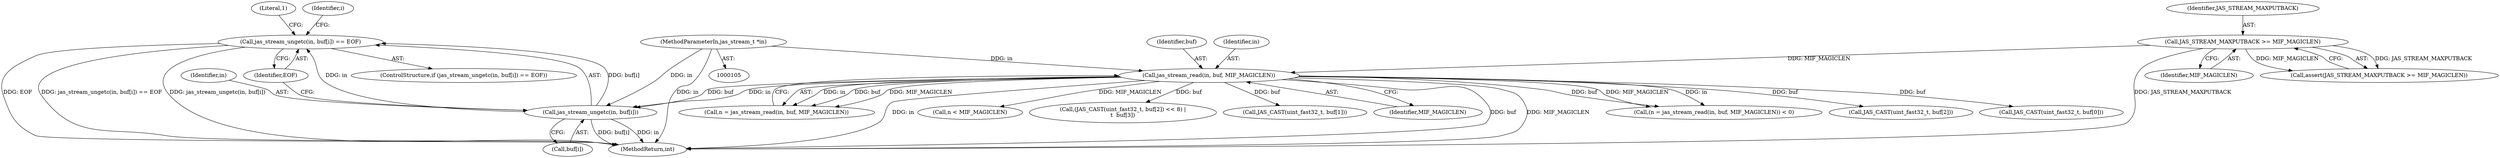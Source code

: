 digraph "0_jasper_d42b2388f7f8e0332c846675133acea151fc557a_43@API" {
"1000142" [label="(Call,jas_stream_ungetc(in, buf[i]) == EOF)"];
"1000143" [label="(Call,jas_stream_ungetc(in, buf[i]))"];
"1000120" [label="(Call,jas_stream_read(in, buf, MIF_MAGICLEN))"];
"1000106" [label="(MethodParameterIn,jas_stream_t *in)"];
"1000113" [label="(Call,JAS_STREAM_MAXPUTBACK >= MIF_MAGICLEN)"];
"1000139" [label="(Identifier,i)"];
"1000122" [label="(Identifier,buf)"];
"1000143" [label="(Call,jas_stream_ungetc(in, buf[i]))"];
"1000117" [label="(Call,(n = jas_stream_read(in, buf, MIF_MAGICLEN)) < 0)"];
"1000141" [label="(ControlStructure,if (jas_stream_ungetc(in, buf[i]) == EOF))"];
"1000181" [label="(Call,JAS_CAST(uint_fast32_t, buf[2]))"];
"1000165" [label="(Call,JAS_CAST(uint_fast32_t, buf[0]))"];
"1000113" [label="(Call,JAS_STREAM_MAXPUTBACK >= MIF_MAGICLEN)"];
"1000120" [label="(Call,jas_stream_read(in, buf, MIF_MAGICLEN))"];
"1000142" [label="(Call,jas_stream_ungetc(in, buf[i]) == EOF)"];
"1000118" [label="(Call,n = jas_stream_read(in, buf, MIF_MAGICLEN))"];
"1000148" [label="(Identifier,EOF)"];
"1000200" [label="(MethodReturn,int)"];
"1000112" [label="(Call,assert(JAS_STREAM_MAXPUTBACK >= MIF_MAGICLEN))"];
"1000106" [label="(MethodParameterIn,jas_stream_t *in)"];
"1000154" [label="(Call,n < MIF_MAGICLEN)"];
"1000115" [label="(Identifier,MIF_MAGICLEN)"];
"1000179" [label="(Call,(JAS_CAST(uint_fast32_t, buf[2]) << 8) |\n\t  buf[3])"];
"1000152" [label="(Literal,1)"];
"1000114" [label="(Identifier,JAS_STREAM_MAXPUTBACK)"];
"1000145" [label="(Call,buf[i])"];
"1000173" [label="(Call,JAS_CAST(uint_fast32_t, buf[1]))"];
"1000121" [label="(Identifier,in)"];
"1000123" [label="(Identifier,MIF_MAGICLEN)"];
"1000144" [label="(Identifier,in)"];
"1000142" -> "1000141"  [label="AST: "];
"1000142" -> "1000148"  [label="CFG: "];
"1000143" -> "1000142"  [label="AST: "];
"1000148" -> "1000142"  [label="AST: "];
"1000152" -> "1000142"  [label="CFG: "];
"1000139" -> "1000142"  [label="CFG: "];
"1000142" -> "1000200"  [label="DDG: EOF"];
"1000142" -> "1000200"  [label="DDG: jas_stream_ungetc(in, buf[i]) == EOF"];
"1000142" -> "1000200"  [label="DDG: jas_stream_ungetc(in, buf[i])"];
"1000143" -> "1000142"  [label="DDG: in"];
"1000143" -> "1000142"  [label="DDG: buf[i]"];
"1000143" -> "1000145"  [label="CFG: "];
"1000144" -> "1000143"  [label="AST: "];
"1000145" -> "1000143"  [label="AST: "];
"1000148" -> "1000143"  [label="CFG: "];
"1000143" -> "1000200"  [label="DDG: in"];
"1000143" -> "1000200"  [label="DDG: buf[i]"];
"1000120" -> "1000143"  [label="DDG: in"];
"1000120" -> "1000143"  [label="DDG: buf"];
"1000106" -> "1000143"  [label="DDG: in"];
"1000120" -> "1000118"  [label="AST: "];
"1000120" -> "1000123"  [label="CFG: "];
"1000121" -> "1000120"  [label="AST: "];
"1000122" -> "1000120"  [label="AST: "];
"1000123" -> "1000120"  [label="AST: "];
"1000118" -> "1000120"  [label="CFG: "];
"1000120" -> "1000200"  [label="DDG: MIF_MAGICLEN"];
"1000120" -> "1000200"  [label="DDG: in"];
"1000120" -> "1000200"  [label="DDG: buf"];
"1000120" -> "1000117"  [label="DDG: in"];
"1000120" -> "1000117"  [label="DDG: buf"];
"1000120" -> "1000117"  [label="DDG: MIF_MAGICLEN"];
"1000120" -> "1000118"  [label="DDG: in"];
"1000120" -> "1000118"  [label="DDG: buf"];
"1000120" -> "1000118"  [label="DDG: MIF_MAGICLEN"];
"1000106" -> "1000120"  [label="DDG: in"];
"1000113" -> "1000120"  [label="DDG: MIF_MAGICLEN"];
"1000120" -> "1000154"  [label="DDG: MIF_MAGICLEN"];
"1000120" -> "1000165"  [label="DDG: buf"];
"1000120" -> "1000173"  [label="DDG: buf"];
"1000120" -> "1000181"  [label="DDG: buf"];
"1000120" -> "1000179"  [label="DDG: buf"];
"1000106" -> "1000105"  [label="AST: "];
"1000106" -> "1000200"  [label="DDG: in"];
"1000113" -> "1000112"  [label="AST: "];
"1000113" -> "1000115"  [label="CFG: "];
"1000114" -> "1000113"  [label="AST: "];
"1000115" -> "1000113"  [label="AST: "];
"1000112" -> "1000113"  [label="CFG: "];
"1000113" -> "1000200"  [label="DDG: JAS_STREAM_MAXPUTBACK"];
"1000113" -> "1000112"  [label="DDG: JAS_STREAM_MAXPUTBACK"];
"1000113" -> "1000112"  [label="DDG: MIF_MAGICLEN"];
}

